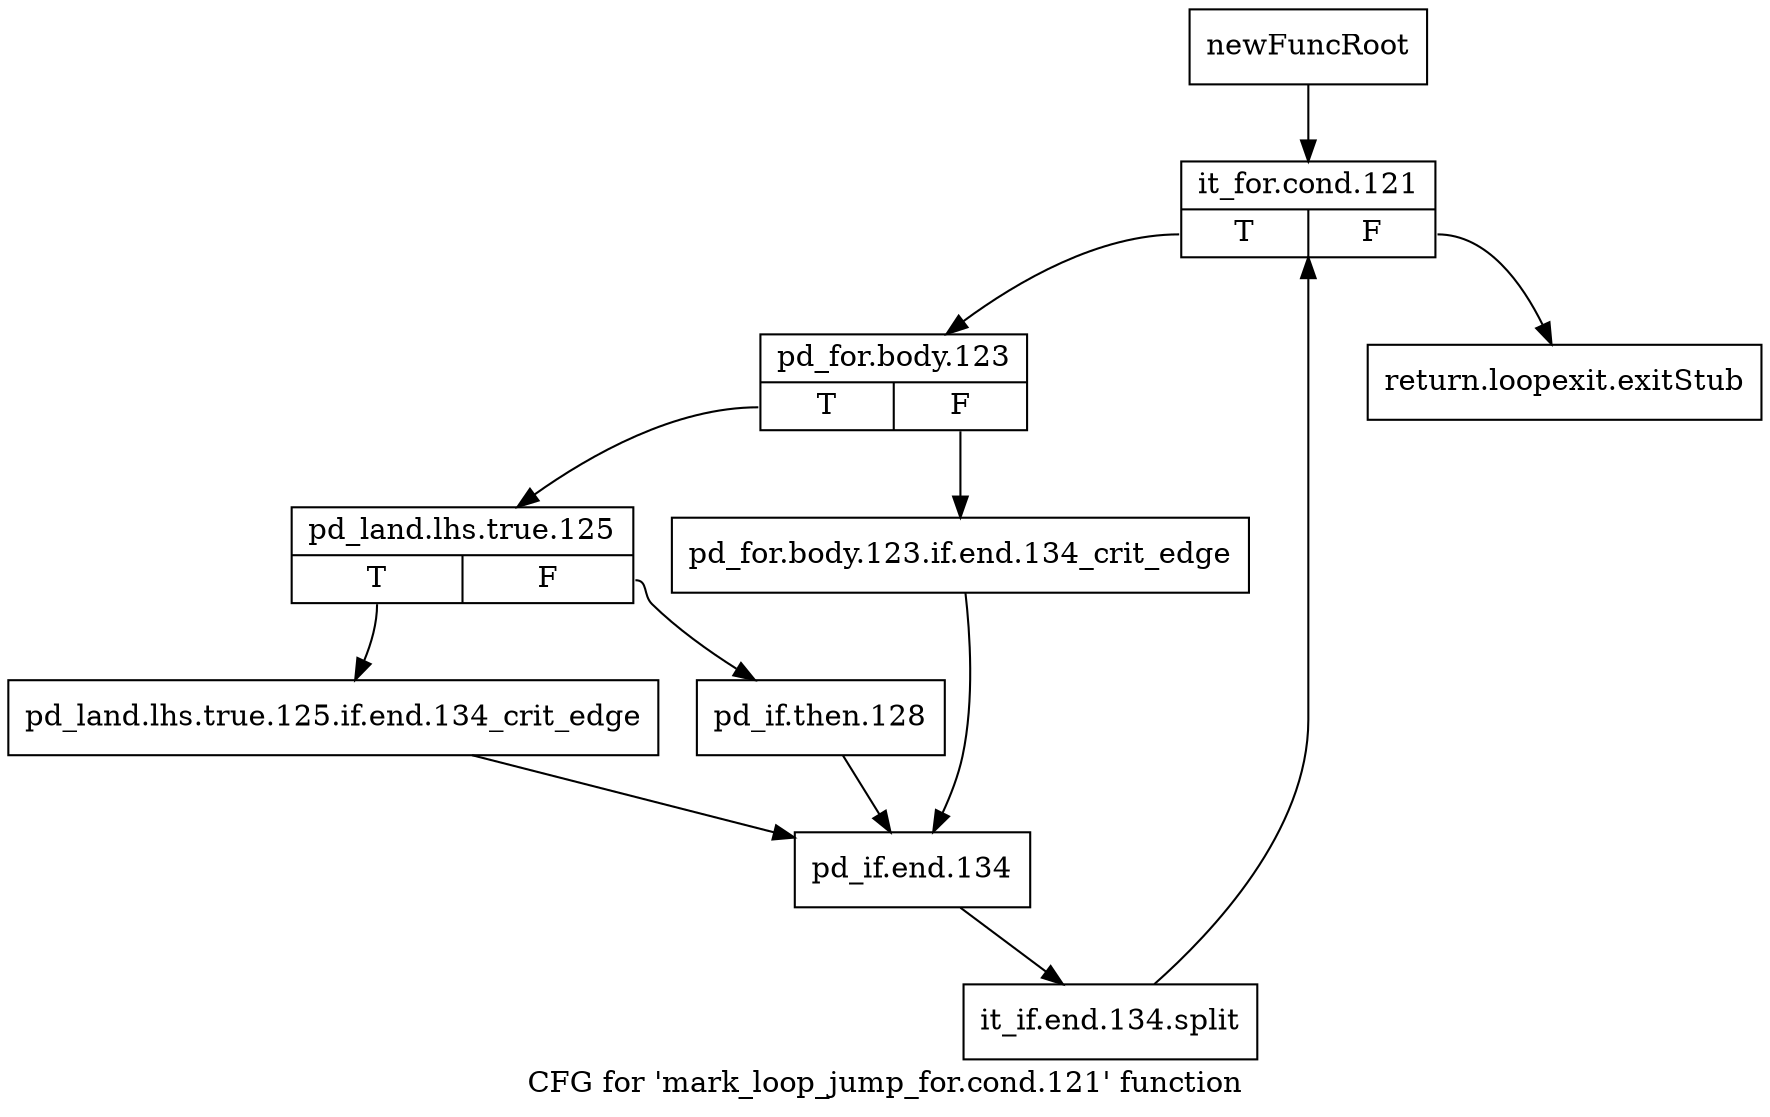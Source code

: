digraph "CFG for 'mark_loop_jump_for.cond.121' function" {
	label="CFG for 'mark_loop_jump_for.cond.121' function";

	Node0xb6d9e70 [shape=record,label="{newFuncRoot}"];
	Node0xb6d9e70 -> Node0xb6d9f10;
	Node0xb6d9ec0 [shape=record,label="{return.loopexit.exitStub}"];
	Node0xb6d9f10 [shape=record,label="{it_for.cond.121|{<s0>T|<s1>F}}"];
	Node0xb6d9f10:s0 -> Node0xb6d9f60;
	Node0xb6d9f10:s1 -> Node0xb6d9ec0;
	Node0xb6d9f60 [shape=record,label="{pd_for.body.123|{<s0>T|<s1>F}}"];
	Node0xb6d9f60:s0 -> Node0xb6da000;
	Node0xb6d9f60:s1 -> Node0xb6d9fb0;
	Node0xb6d9fb0 [shape=record,label="{pd_for.body.123.if.end.134_crit_edge}"];
	Node0xb6d9fb0 -> Node0xb6da0f0;
	Node0xb6da000 [shape=record,label="{pd_land.lhs.true.125|{<s0>T|<s1>F}}"];
	Node0xb6da000:s0 -> Node0xb6da0a0;
	Node0xb6da000:s1 -> Node0xb6da050;
	Node0xb6da050 [shape=record,label="{pd_if.then.128}"];
	Node0xb6da050 -> Node0xb6da0f0;
	Node0xb6da0a0 [shape=record,label="{pd_land.lhs.true.125.if.end.134_crit_edge}"];
	Node0xb6da0a0 -> Node0xb6da0f0;
	Node0xb6da0f0 [shape=record,label="{pd_if.end.134}"];
	Node0xb6da0f0 -> Node0xf7731a0;
	Node0xf7731a0 [shape=record,label="{it_if.end.134.split}"];
	Node0xf7731a0 -> Node0xb6d9f10;
}
